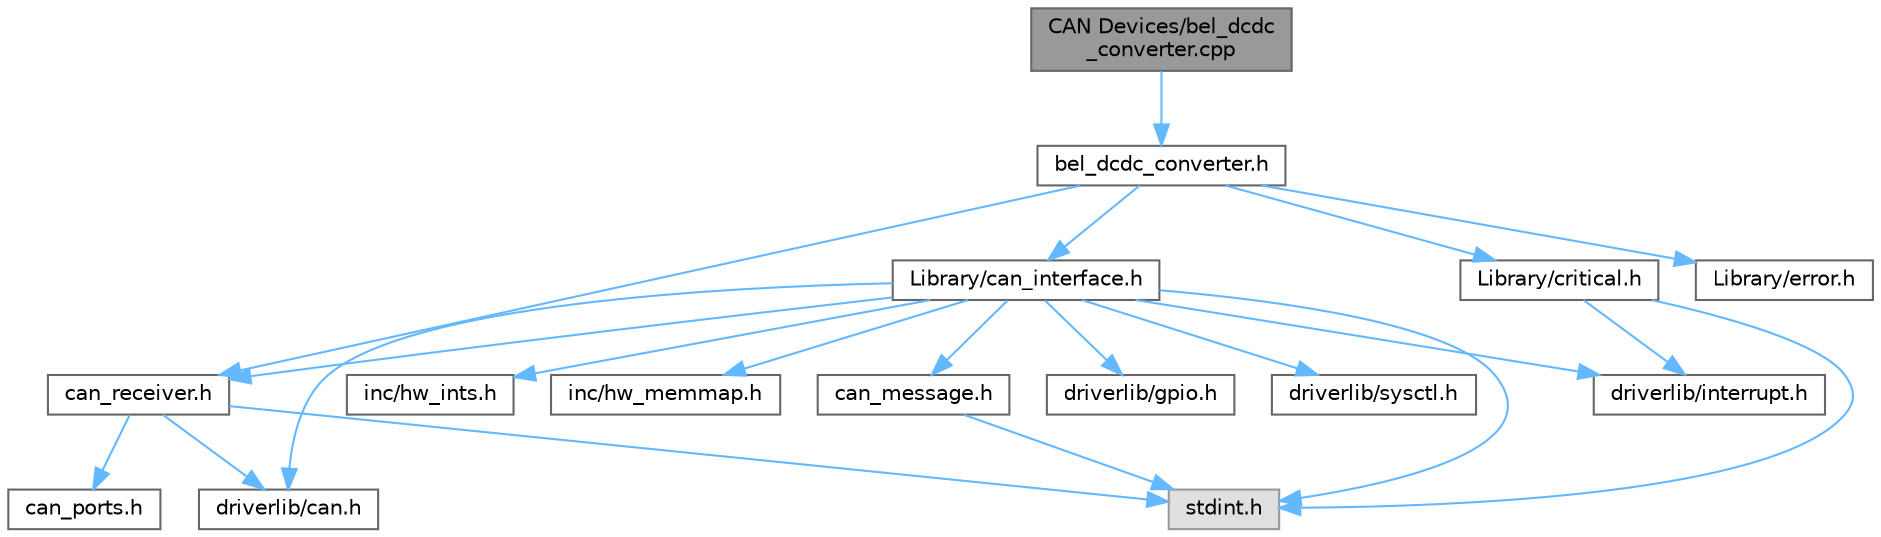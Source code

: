 digraph "CAN Devices/bel_dcdc_converter.cpp"
{
 // LATEX_PDF_SIZE
  bgcolor="transparent";
  edge [fontname=Helvetica,fontsize=10,labelfontname=Helvetica,labelfontsize=10];
  node [fontname=Helvetica,fontsize=10,shape=box,height=0.2,width=0.4];
  Node1 [label="CAN Devices/bel_dcdc\l_converter.cpp",height=0.2,width=0.4,color="gray40", fillcolor="grey60", style="filled", fontcolor="black",tooltip=" "];
  Node1 -> Node2 [color="steelblue1",style="solid"];
  Node2 [label="bel_dcdc_converter.h",height=0.2,width=0.4,color="grey40", fillcolor="white", style="filled",URL="$bel__dcdc__converter_8h.html",tooltip=" "];
  Node2 -> Node3 [color="steelblue1",style="solid"];
  Node3 [label="Library/critical.h",height=0.2,width=0.4,color="grey40", fillcolor="white", style="filled",URL="$critical_8h.html",tooltip=" "];
  Node3 -> Node4 [color="steelblue1",style="solid"];
  Node4 [label="stdint.h",height=0.2,width=0.4,color="grey60", fillcolor="#E0E0E0", style="filled",tooltip=" "];
  Node3 -> Node5 [color="steelblue1",style="solid"];
  Node5 [label="driverlib/interrupt.h",height=0.2,width=0.4,color="grey40", fillcolor="white", style="filled",URL="$interrupt_8h.html",tooltip=" "];
  Node2 -> Node6 [color="steelblue1",style="solid"];
  Node6 [label="Library/can_interface.h",height=0.2,width=0.4,color="grey40", fillcolor="white", style="filled",URL="$can__interface_8h.html",tooltip=" "];
  Node6 -> Node4 [color="steelblue1",style="solid"];
  Node6 -> Node7 [color="steelblue1",style="solid"];
  Node7 [label="inc/hw_ints.h",height=0.2,width=0.4,color="grey40", fillcolor="white", style="filled",URL="$hw__ints_8h.html",tooltip=" "];
  Node6 -> Node8 [color="steelblue1",style="solid"];
  Node8 [label="inc/hw_memmap.h",height=0.2,width=0.4,color="grey40", fillcolor="white", style="filled",URL="$hw__memmap_8h.html",tooltip=" "];
  Node6 -> Node9 [color="steelblue1",style="solid"];
  Node9 [label="driverlib/can.h",height=0.2,width=0.4,color="grey40", fillcolor="white", style="filled",URL="$can_8h.html",tooltip=" "];
  Node6 -> Node10 [color="steelblue1",style="solid"];
  Node10 [label="driverlib/gpio.h",height=0.2,width=0.4,color="grey40", fillcolor="white", style="filled",URL="$gpio_8h.html",tooltip=" "];
  Node6 -> Node5 [color="steelblue1",style="solid"];
  Node6 -> Node11 [color="steelblue1",style="solid"];
  Node11 [label="driverlib/sysctl.h",height=0.2,width=0.4,color="grey40", fillcolor="white", style="filled",URL="$sysctl_8h.html",tooltip=" "];
  Node6 -> Node12 [color="steelblue1",style="solid"];
  Node12 [label="can_message.h",height=0.2,width=0.4,color="grey40", fillcolor="white", style="filled",URL="$can__message_8h.html",tooltip=" "];
  Node12 -> Node4 [color="steelblue1",style="solid"];
  Node6 -> Node13 [color="steelblue1",style="solid"];
  Node13 [label="can_receiver.h",height=0.2,width=0.4,color="grey40", fillcolor="white", style="filled",URL="$can__receiver_8h.html",tooltip=" "];
  Node13 -> Node4 [color="steelblue1",style="solid"];
  Node13 -> Node9 [color="steelblue1",style="solid"];
  Node13 -> Node14 [color="steelblue1",style="solid"];
  Node14 [label="can_ports.h",height=0.2,width=0.4,color="grey40", fillcolor="white", style="filled",URL="$can__ports_8h.html",tooltip=" "];
  Node2 -> Node13 [color="steelblue1",style="solid"];
  Node2 -> Node15 [color="steelblue1",style="solid"];
  Node15 [label="Library/error.h",height=0.2,width=0.4,color="grey40", fillcolor="white", style="filled",URL="$error_8h.html",tooltip=" "];
}
